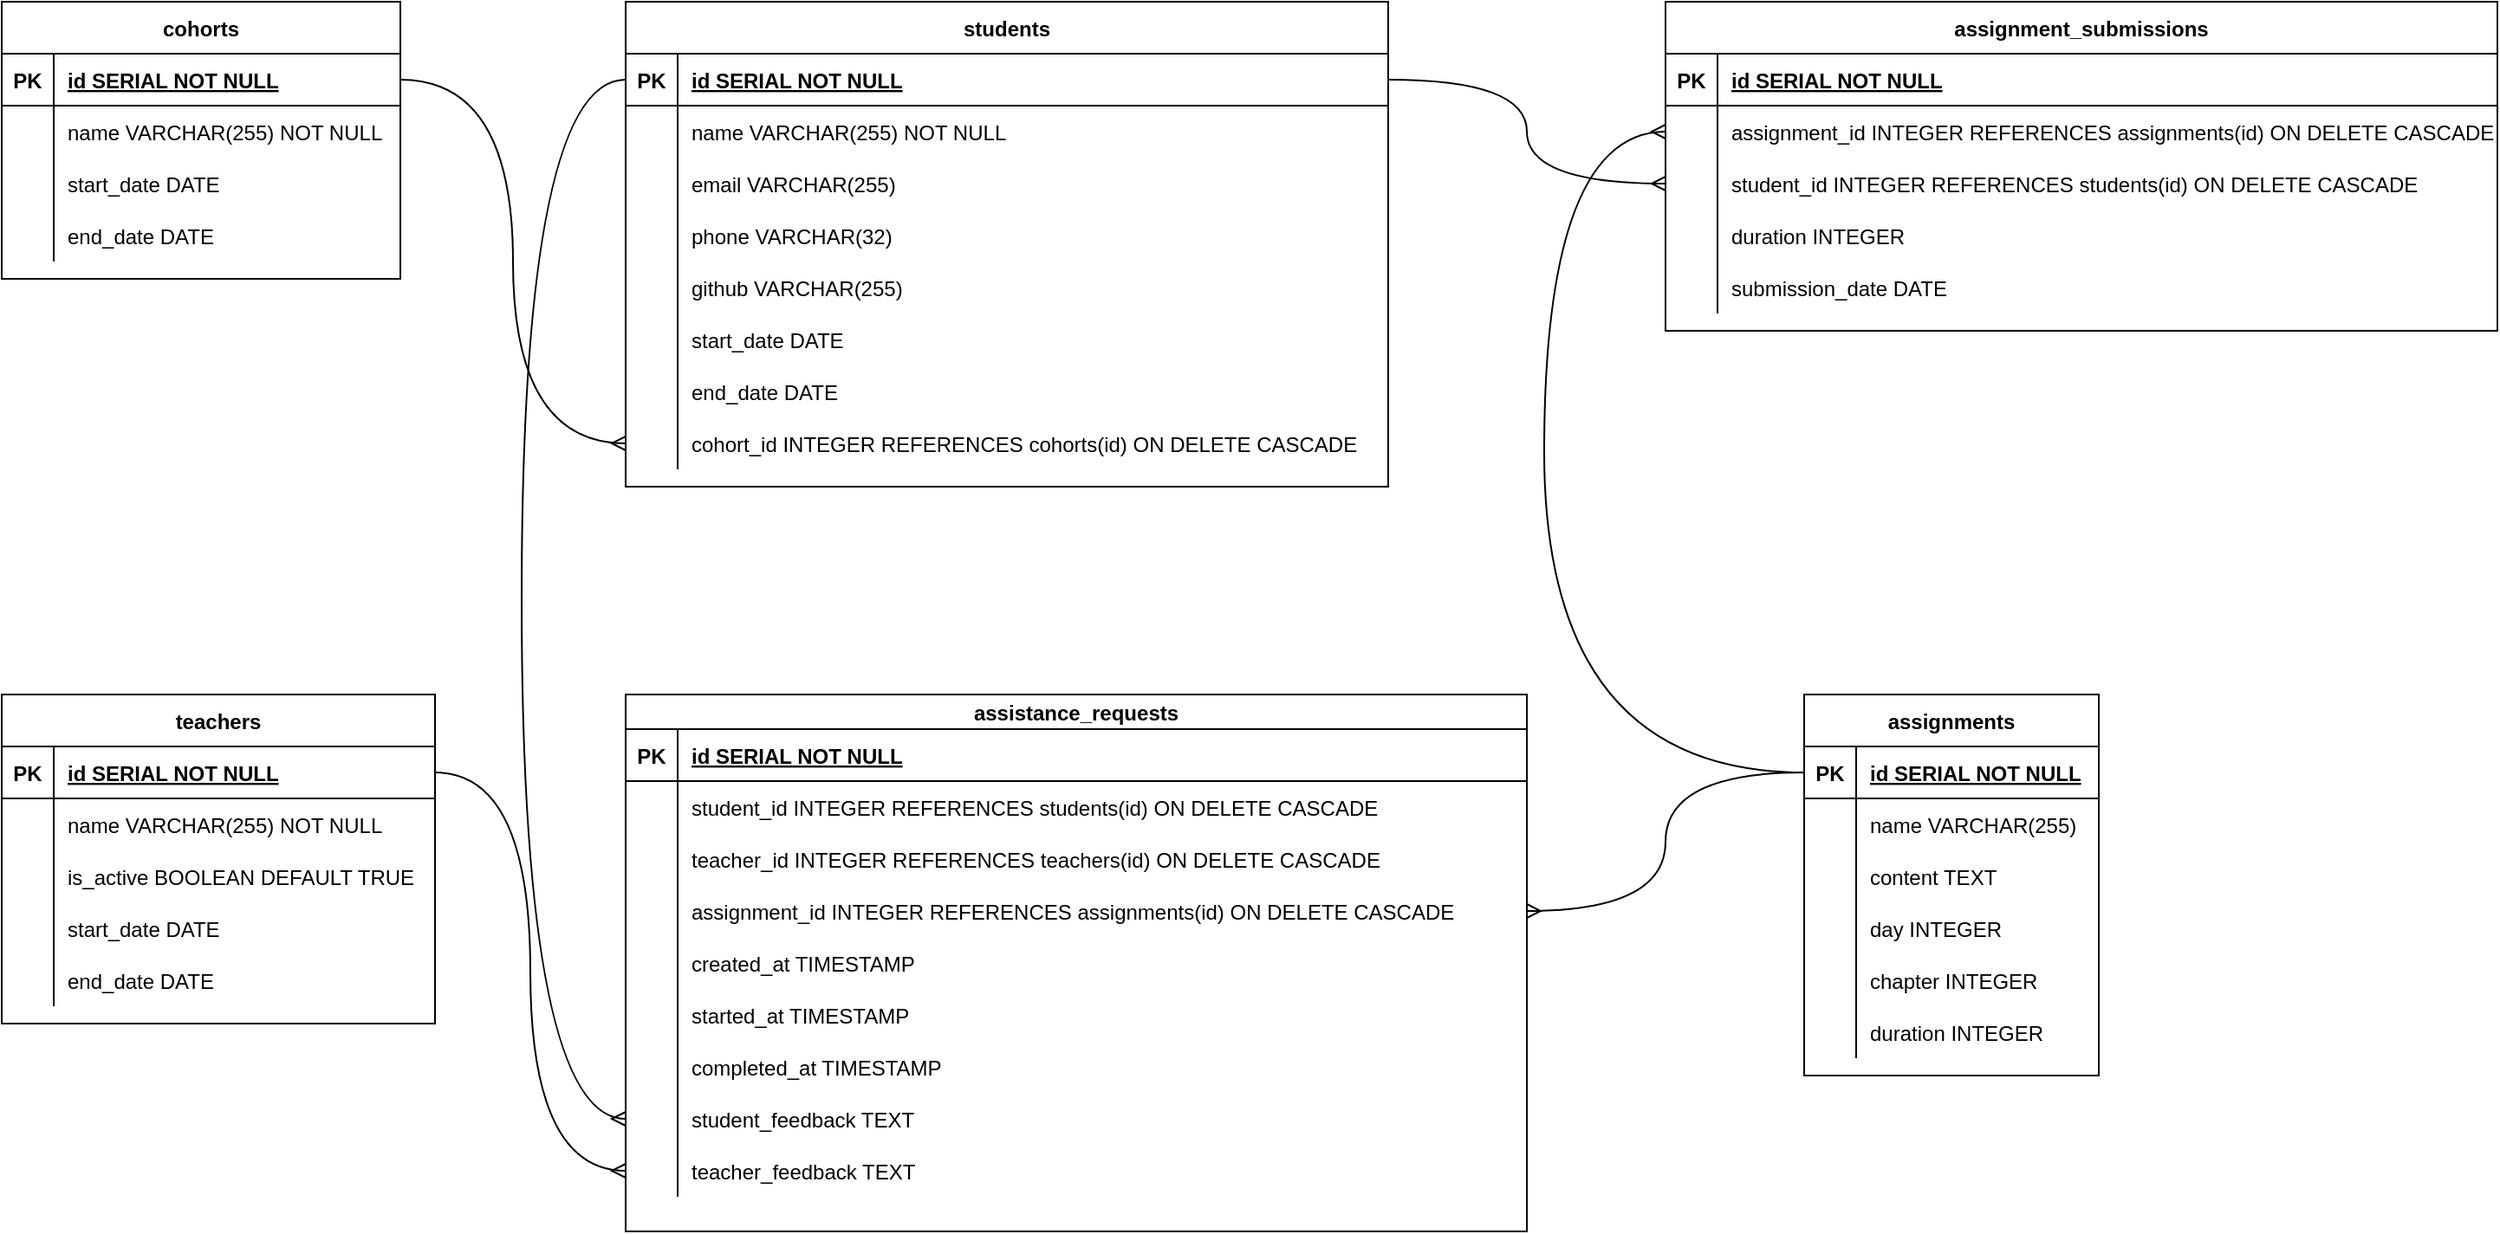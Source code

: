 <mxfile version="16.5.4" type="github"><diagram id="XSKM7PWzw_becGspva34" name="Page-1"><mxGraphModel dx="755" dy="491" grid="1" gridSize="10" guides="1" tooltips="1" connect="1" arrows="1" fold="1" page="1" pageScale="1" pageWidth="1600" pageHeight="900" math="0" shadow="0"><root><mxCell id="0"/><mxCell id="1" parent="0"/><mxCell id="bDHc_p4omEgBoostn3A6-1" value="teachers" style="shape=table;startSize=30;container=1;collapsible=1;childLayout=tableLayout;fixedRows=1;rowLines=0;fontStyle=1;align=center;resizeLast=1;" vertex="1" parent="1"><mxGeometry x="40" y="440" width="250" height="190" as="geometry"/></mxCell><mxCell id="bDHc_p4omEgBoostn3A6-2" value="" style="shape=tableRow;horizontal=0;startSize=0;swimlaneHead=0;swimlaneBody=0;fillColor=none;collapsible=0;dropTarget=0;points=[[0,0.5],[1,0.5]];portConstraint=eastwest;top=0;left=0;right=0;bottom=1;" vertex="1" parent="bDHc_p4omEgBoostn3A6-1"><mxGeometry y="30" width="250" height="30" as="geometry"/></mxCell><mxCell id="bDHc_p4omEgBoostn3A6-3" value="PK" style="shape=partialRectangle;overflow=hidden;connectable=0;fillColor=none;top=0;left=0;bottom=0;right=0;fontStyle=1;" vertex="1" parent="bDHc_p4omEgBoostn3A6-2"><mxGeometry width="30" height="30" as="geometry"><mxRectangle width="30" height="30" as="alternateBounds"/></mxGeometry></mxCell><mxCell id="bDHc_p4omEgBoostn3A6-4" value="id SERIAL  NOT NULL" style="shape=partialRectangle;overflow=hidden;connectable=0;fillColor=none;align=left;top=0;left=0;bottom=0;right=0;spacingLeft=6;fontStyle=5;" vertex="1" parent="bDHc_p4omEgBoostn3A6-2"><mxGeometry x="30" width="220" height="30" as="geometry"><mxRectangle width="220" height="30" as="alternateBounds"/></mxGeometry></mxCell><mxCell id="bDHc_p4omEgBoostn3A6-5" value="" style="shape=tableRow;horizontal=0;startSize=0;swimlaneHead=0;swimlaneBody=0;fillColor=none;collapsible=0;dropTarget=0;points=[[0,0.5],[1,0.5]];portConstraint=eastwest;top=0;left=0;right=0;bottom=0;" vertex="1" parent="bDHc_p4omEgBoostn3A6-1"><mxGeometry y="60" width="250" height="30" as="geometry"/></mxCell><mxCell id="bDHc_p4omEgBoostn3A6-6" value="" style="shape=partialRectangle;overflow=hidden;connectable=0;fillColor=none;top=0;left=0;bottom=0;right=0;" vertex="1" parent="bDHc_p4omEgBoostn3A6-5"><mxGeometry width="30" height="30" as="geometry"><mxRectangle width="30" height="30" as="alternateBounds"/></mxGeometry></mxCell><mxCell id="bDHc_p4omEgBoostn3A6-7" value="name VARCHAR(255) NOT NULL" style="shape=partialRectangle;overflow=hidden;connectable=0;fillColor=none;align=left;top=0;left=0;bottom=0;right=0;spacingLeft=6;" vertex="1" parent="bDHc_p4omEgBoostn3A6-5"><mxGeometry x="30" width="220" height="30" as="geometry"><mxRectangle width="220" height="30" as="alternateBounds"/></mxGeometry></mxCell><mxCell id="bDHc_p4omEgBoostn3A6-8" value="" style="shape=tableRow;horizontal=0;startSize=0;swimlaneHead=0;swimlaneBody=0;fillColor=none;collapsible=0;dropTarget=0;points=[[0,0.5],[1,0.5]];portConstraint=eastwest;top=0;left=0;right=0;bottom=0;" vertex="1" parent="bDHc_p4omEgBoostn3A6-1"><mxGeometry y="90" width="250" height="30" as="geometry"/></mxCell><mxCell id="bDHc_p4omEgBoostn3A6-9" value="" style="shape=partialRectangle;overflow=hidden;connectable=0;fillColor=none;top=0;left=0;bottom=0;right=0;" vertex="1" parent="bDHc_p4omEgBoostn3A6-8"><mxGeometry width="30" height="30" as="geometry"><mxRectangle width="30" height="30" as="alternateBounds"/></mxGeometry></mxCell><mxCell id="bDHc_p4omEgBoostn3A6-10" value="is_active BOOLEAN DEFAULT TRUE" style="shape=partialRectangle;overflow=hidden;connectable=0;fillColor=none;align=left;top=0;left=0;bottom=0;right=0;spacingLeft=6;" vertex="1" parent="bDHc_p4omEgBoostn3A6-8"><mxGeometry x="30" width="220" height="30" as="geometry"><mxRectangle width="220" height="30" as="alternateBounds"/></mxGeometry></mxCell><mxCell id="bDHc_p4omEgBoostn3A6-11" value="" style="shape=tableRow;horizontal=0;startSize=0;swimlaneHead=0;swimlaneBody=0;fillColor=none;collapsible=0;dropTarget=0;points=[[0,0.5],[1,0.5]];portConstraint=eastwest;top=0;left=0;right=0;bottom=0;" vertex="1" parent="bDHc_p4omEgBoostn3A6-1"><mxGeometry y="120" width="250" height="30" as="geometry"/></mxCell><mxCell id="bDHc_p4omEgBoostn3A6-12" value="" style="shape=partialRectangle;overflow=hidden;connectable=0;fillColor=none;top=0;left=0;bottom=0;right=0;" vertex="1" parent="bDHc_p4omEgBoostn3A6-11"><mxGeometry width="30" height="30" as="geometry"><mxRectangle width="30" height="30" as="alternateBounds"/></mxGeometry></mxCell><mxCell id="bDHc_p4omEgBoostn3A6-13" value="start_date DATE" style="shape=partialRectangle;overflow=hidden;connectable=0;fillColor=none;align=left;top=0;left=0;bottom=0;right=0;spacingLeft=6;" vertex="1" parent="bDHc_p4omEgBoostn3A6-11"><mxGeometry x="30" width="220" height="30" as="geometry"><mxRectangle width="220" height="30" as="alternateBounds"/></mxGeometry></mxCell><mxCell id="bDHc_p4omEgBoostn3A6-14" value="" style="shape=tableRow;horizontal=0;startSize=0;swimlaneHead=0;swimlaneBody=0;fillColor=none;collapsible=0;dropTarget=0;points=[[0,0.5],[1,0.5]];portConstraint=eastwest;top=0;left=0;right=0;bottom=0;" vertex="1" parent="bDHc_p4omEgBoostn3A6-1"><mxGeometry y="150" width="250" height="30" as="geometry"/></mxCell><mxCell id="bDHc_p4omEgBoostn3A6-15" value="" style="shape=partialRectangle;overflow=hidden;connectable=0;fillColor=none;top=0;left=0;bottom=0;right=0;" vertex="1" parent="bDHc_p4omEgBoostn3A6-14"><mxGeometry width="30" height="30" as="geometry"><mxRectangle width="30" height="30" as="alternateBounds"/></mxGeometry></mxCell><mxCell id="bDHc_p4omEgBoostn3A6-16" value="end_date DATE" style="shape=partialRectangle;overflow=hidden;connectable=0;fillColor=none;align=left;top=0;left=0;bottom=0;right=0;spacingLeft=6;" vertex="1" parent="bDHc_p4omEgBoostn3A6-14"><mxGeometry x="30" width="220" height="30" as="geometry"><mxRectangle width="220" height="30" as="alternateBounds"/></mxGeometry></mxCell><mxCell id="bDHc_p4omEgBoostn3A6-17" value="assistance_requests" style="shape=table;startSize=20;container=1;collapsible=1;childLayout=tableLayout;fixedRows=1;rowLines=0;fontStyle=1;align=center;resizeLast=1;" vertex="1" parent="1"><mxGeometry x="400" y="440" width="520" height="310" as="geometry"/></mxCell><mxCell id="bDHc_p4omEgBoostn3A6-18" value="" style="shape=tableRow;horizontal=0;startSize=0;swimlaneHead=0;swimlaneBody=0;fillColor=none;collapsible=0;dropTarget=0;points=[[0,0.5],[1,0.5]];portConstraint=eastwest;top=0;left=0;right=0;bottom=1;" vertex="1" parent="bDHc_p4omEgBoostn3A6-17"><mxGeometry y="20" width="520" height="30" as="geometry"/></mxCell><mxCell id="bDHc_p4omEgBoostn3A6-19" value="PK" style="shape=partialRectangle;overflow=hidden;connectable=0;fillColor=none;top=0;left=0;bottom=0;right=0;fontStyle=1;" vertex="1" parent="bDHc_p4omEgBoostn3A6-18"><mxGeometry width="30" height="30" as="geometry"><mxRectangle width="30" height="30" as="alternateBounds"/></mxGeometry></mxCell><mxCell id="bDHc_p4omEgBoostn3A6-20" value="id SERIAL  NOT NULL" style="shape=partialRectangle;overflow=hidden;connectable=0;fillColor=none;align=left;top=0;left=0;bottom=0;right=0;spacingLeft=6;fontStyle=5;" vertex="1" parent="bDHc_p4omEgBoostn3A6-18"><mxGeometry x="30" width="490" height="30" as="geometry"><mxRectangle width="490" height="30" as="alternateBounds"/></mxGeometry></mxCell><mxCell id="bDHc_p4omEgBoostn3A6-21" value="" style="shape=tableRow;horizontal=0;startSize=0;swimlaneHead=0;swimlaneBody=0;fillColor=none;collapsible=0;dropTarget=0;points=[[0,0.5],[1,0.5]];portConstraint=eastwest;top=0;left=0;right=0;bottom=0;" vertex="1" parent="bDHc_p4omEgBoostn3A6-17"><mxGeometry y="50" width="520" height="30" as="geometry"/></mxCell><mxCell id="bDHc_p4omEgBoostn3A6-22" value="" style="shape=partialRectangle;overflow=hidden;connectable=0;fillColor=none;top=0;left=0;bottom=0;right=0;" vertex="1" parent="bDHc_p4omEgBoostn3A6-21"><mxGeometry width="30" height="30" as="geometry"><mxRectangle width="30" height="30" as="alternateBounds"/></mxGeometry></mxCell><mxCell id="bDHc_p4omEgBoostn3A6-23" value="student_id INTEGER REFERENCES students(id) ON DELETE CASCADE" style="shape=partialRectangle;overflow=hidden;connectable=0;fillColor=none;align=left;top=0;left=0;bottom=0;right=0;spacingLeft=6;" vertex="1" parent="bDHc_p4omEgBoostn3A6-21"><mxGeometry x="30" width="490" height="30" as="geometry"><mxRectangle width="490" height="30" as="alternateBounds"/></mxGeometry></mxCell><mxCell id="bDHc_p4omEgBoostn3A6-24" value="" style="shape=tableRow;horizontal=0;startSize=0;swimlaneHead=0;swimlaneBody=0;fillColor=none;collapsible=0;dropTarget=0;points=[[0,0.5],[1,0.5]];portConstraint=eastwest;top=0;left=0;right=0;bottom=0;" vertex="1" parent="bDHc_p4omEgBoostn3A6-17"><mxGeometry y="80" width="520" height="30" as="geometry"/></mxCell><mxCell id="bDHc_p4omEgBoostn3A6-25" value="" style="shape=partialRectangle;overflow=hidden;connectable=0;fillColor=none;top=0;left=0;bottom=0;right=0;" vertex="1" parent="bDHc_p4omEgBoostn3A6-24"><mxGeometry width="30" height="30" as="geometry"><mxRectangle width="30" height="30" as="alternateBounds"/></mxGeometry></mxCell><mxCell id="bDHc_p4omEgBoostn3A6-26" value="teacher_id INTEGER REFERENCES teachers(id) ON DELETE CASCADE" style="shape=partialRectangle;overflow=hidden;connectable=0;fillColor=none;align=left;top=0;left=0;bottom=0;right=0;spacingLeft=6;" vertex="1" parent="bDHc_p4omEgBoostn3A6-24"><mxGeometry x="30" width="490" height="30" as="geometry"><mxRectangle width="490" height="30" as="alternateBounds"/></mxGeometry></mxCell><mxCell id="bDHc_p4omEgBoostn3A6-27" value="" style="shape=tableRow;horizontal=0;startSize=0;swimlaneHead=0;swimlaneBody=0;fillColor=none;collapsible=0;dropTarget=0;points=[[0,0.5],[1,0.5]];portConstraint=eastwest;top=0;left=0;right=0;bottom=0;" vertex="1" parent="bDHc_p4omEgBoostn3A6-17"><mxGeometry y="110" width="520" height="30" as="geometry"/></mxCell><mxCell id="bDHc_p4omEgBoostn3A6-28" value="" style="shape=partialRectangle;overflow=hidden;connectable=0;fillColor=none;top=0;left=0;bottom=0;right=0;" vertex="1" parent="bDHc_p4omEgBoostn3A6-27"><mxGeometry width="30" height="30" as="geometry"><mxRectangle width="30" height="30" as="alternateBounds"/></mxGeometry></mxCell><mxCell id="bDHc_p4omEgBoostn3A6-29" value="assignment_id INTEGER REFERENCES assignments(id) ON DELETE CASCADE" style="shape=partialRectangle;overflow=hidden;connectable=0;fillColor=none;align=left;top=0;left=0;bottom=0;right=0;spacingLeft=6;" vertex="1" parent="bDHc_p4omEgBoostn3A6-27"><mxGeometry x="30" width="490" height="30" as="geometry"><mxRectangle width="490" height="30" as="alternateBounds"/></mxGeometry></mxCell><mxCell id="bDHc_p4omEgBoostn3A6-30" value="" style="shape=tableRow;horizontal=0;startSize=0;swimlaneHead=0;swimlaneBody=0;fillColor=none;collapsible=0;dropTarget=0;points=[[0,0.5],[1,0.5]];portConstraint=eastwest;top=0;left=0;right=0;bottom=0;" vertex="1" parent="bDHc_p4omEgBoostn3A6-17"><mxGeometry y="140" width="520" height="30" as="geometry"/></mxCell><mxCell id="bDHc_p4omEgBoostn3A6-31" value="" style="shape=partialRectangle;overflow=hidden;connectable=0;fillColor=none;top=0;left=0;bottom=0;right=0;" vertex="1" parent="bDHc_p4omEgBoostn3A6-30"><mxGeometry width="30" height="30" as="geometry"><mxRectangle width="30" height="30" as="alternateBounds"/></mxGeometry></mxCell><mxCell id="bDHc_p4omEgBoostn3A6-32" value="created_at TIMESTAMP" style="shape=partialRectangle;overflow=hidden;connectable=0;fillColor=none;align=left;top=0;left=0;bottom=0;right=0;spacingLeft=6;" vertex="1" parent="bDHc_p4omEgBoostn3A6-30"><mxGeometry x="30" width="490" height="30" as="geometry"><mxRectangle width="490" height="30" as="alternateBounds"/></mxGeometry></mxCell><mxCell id="bDHc_p4omEgBoostn3A6-33" value="" style="shape=tableRow;horizontal=0;startSize=0;swimlaneHead=0;swimlaneBody=0;fillColor=none;collapsible=0;dropTarget=0;points=[[0,0.5],[1,0.5]];portConstraint=eastwest;top=0;left=0;right=0;bottom=0;" vertex="1" parent="bDHc_p4omEgBoostn3A6-17"><mxGeometry y="170" width="520" height="30" as="geometry"/></mxCell><mxCell id="bDHc_p4omEgBoostn3A6-34" value="" style="shape=partialRectangle;overflow=hidden;connectable=0;fillColor=none;top=0;left=0;bottom=0;right=0;" vertex="1" parent="bDHc_p4omEgBoostn3A6-33"><mxGeometry width="30" height="30" as="geometry"><mxRectangle width="30" height="30" as="alternateBounds"/></mxGeometry></mxCell><mxCell id="bDHc_p4omEgBoostn3A6-35" value="started_at TIMESTAMP" style="shape=partialRectangle;overflow=hidden;connectable=0;fillColor=none;align=left;top=0;left=0;bottom=0;right=0;spacingLeft=6;" vertex="1" parent="bDHc_p4omEgBoostn3A6-33"><mxGeometry x="30" width="490" height="30" as="geometry"><mxRectangle width="490" height="30" as="alternateBounds"/></mxGeometry></mxCell><mxCell id="bDHc_p4omEgBoostn3A6-36" value="" style="shape=tableRow;horizontal=0;startSize=0;swimlaneHead=0;swimlaneBody=0;fillColor=none;collapsible=0;dropTarget=0;points=[[0,0.5],[1,0.5]];portConstraint=eastwest;top=0;left=0;right=0;bottom=0;" vertex="1" parent="bDHc_p4omEgBoostn3A6-17"><mxGeometry y="200" width="520" height="30" as="geometry"/></mxCell><mxCell id="bDHc_p4omEgBoostn3A6-37" value="" style="shape=partialRectangle;overflow=hidden;connectable=0;fillColor=none;top=0;left=0;bottom=0;right=0;" vertex="1" parent="bDHc_p4omEgBoostn3A6-36"><mxGeometry width="30" height="30" as="geometry"><mxRectangle width="30" height="30" as="alternateBounds"/></mxGeometry></mxCell><mxCell id="bDHc_p4omEgBoostn3A6-38" value="completed_at TIMESTAMP" style="shape=partialRectangle;overflow=hidden;connectable=0;fillColor=none;align=left;top=0;left=0;bottom=0;right=0;spacingLeft=6;" vertex="1" parent="bDHc_p4omEgBoostn3A6-36"><mxGeometry x="30" width="490" height="30" as="geometry"><mxRectangle width="490" height="30" as="alternateBounds"/></mxGeometry></mxCell><mxCell id="bDHc_p4omEgBoostn3A6-39" value="" style="shape=tableRow;horizontal=0;startSize=0;swimlaneHead=0;swimlaneBody=0;fillColor=none;collapsible=0;dropTarget=0;points=[[0,0.5],[1,0.5]];portConstraint=eastwest;top=0;left=0;right=0;bottom=0;" vertex="1" parent="bDHc_p4omEgBoostn3A6-17"><mxGeometry y="230" width="520" height="30" as="geometry"/></mxCell><mxCell id="bDHc_p4omEgBoostn3A6-40" value="" style="shape=partialRectangle;overflow=hidden;connectable=0;fillColor=none;top=0;left=0;bottom=0;right=0;" vertex="1" parent="bDHc_p4omEgBoostn3A6-39"><mxGeometry width="30" height="30" as="geometry"><mxRectangle width="30" height="30" as="alternateBounds"/></mxGeometry></mxCell><mxCell id="bDHc_p4omEgBoostn3A6-41" value="student_feedback TEXT" style="shape=partialRectangle;overflow=hidden;connectable=0;fillColor=none;align=left;top=0;left=0;bottom=0;right=0;spacingLeft=6;" vertex="1" parent="bDHc_p4omEgBoostn3A6-39"><mxGeometry x="30" width="490" height="30" as="geometry"><mxRectangle width="490" height="30" as="alternateBounds"/></mxGeometry></mxCell><mxCell id="bDHc_p4omEgBoostn3A6-42" value="" style="shape=tableRow;horizontal=0;startSize=0;swimlaneHead=0;swimlaneBody=0;fillColor=none;collapsible=0;dropTarget=0;points=[[0,0.5],[1,0.5]];portConstraint=eastwest;top=0;left=0;right=0;bottom=0;" vertex="1" parent="bDHc_p4omEgBoostn3A6-17"><mxGeometry y="260" width="520" height="30" as="geometry"/></mxCell><mxCell id="bDHc_p4omEgBoostn3A6-43" value="" style="shape=partialRectangle;overflow=hidden;connectable=0;fillColor=none;top=0;left=0;bottom=0;right=0;" vertex="1" parent="bDHc_p4omEgBoostn3A6-42"><mxGeometry width="30" height="30" as="geometry"><mxRectangle width="30" height="30" as="alternateBounds"/></mxGeometry></mxCell><mxCell id="bDHc_p4omEgBoostn3A6-44" value="teacher_feedback TEXT" style="shape=partialRectangle;overflow=hidden;connectable=0;fillColor=none;align=left;top=0;left=0;bottom=0;right=0;spacingLeft=6;" vertex="1" parent="bDHc_p4omEgBoostn3A6-42"><mxGeometry x="30" width="490" height="30" as="geometry"><mxRectangle width="490" height="30" as="alternateBounds"/></mxGeometry></mxCell><mxCell id="bDHc_p4omEgBoostn3A6-45" value="cohorts" style="shape=table;startSize=30;container=1;collapsible=1;childLayout=tableLayout;fixedRows=1;rowLines=0;fontStyle=1;align=center;resizeLast=1;" vertex="1" parent="1"><mxGeometry x="40" y="40" width="230" height="160" as="geometry"/></mxCell><mxCell id="bDHc_p4omEgBoostn3A6-46" value="" style="shape=tableRow;horizontal=0;startSize=0;swimlaneHead=0;swimlaneBody=0;fillColor=none;collapsible=0;dropTarget=0;points=[[0,0.5],[1,0.5]];portConstraint=eastwest;top=0;left=0;right=0;bottom=1;" vertex="1" parent="bDHc_p4omEgBoostn3A6-45"><mxGeometry y="30" width="230" height="30" as="geometry"/></mxCell><mxCell id="bDHc_p4omEgBoostn3A6-47" value="PK" style="shape=partialRectangle;overflow=hidden;connectable=0;fillColor=none;top=0;left=0;bottom=0;right=0;fontStyle=1;" vertex="1" parent="bDHc_p4omEgBoostn3A6-46"><mxGeometry width="30" height="30" as="geometry"><mxRectangle width="30" height="30" as="alternateBounds"/></mxGeometry></mxCell><mxCell id="bDHc_p4omEgBoostn3A6-48" value="id SERIAL  NOT NULL" style="shape=partialRectangle;overflow=hidden;connectable=0;fillColor=none;align=left;top=0;left=0;bottom=0;right=0;spacingLeft=6;fontStyle=5;" vertex="1" parent="bDHc_p4omEgBoostn3A6-46"><mxGeometry x="30" width="200" height="30" as="geometry"><mxRectangle width="200" height="30" as="alternateBounds"/></mxGeometry></mxCell><mxCell id="bDHc_p4omEgBoostn3A6-49" value="" style="shape=tableRow;horizontal=0;startSize=0;swimlaneHead=0;swimlaneBody=0;fillColor=none;collapsible=0;dropTarget=0;points=[[0,0.5],[1,0.5]];portConstraint=eastwest;top=0;left=0;right=0;bottom=0;" vertex="1" parent="bDHc_p4omEgBoostn3A6-45"><mxGeometry y="60" width="230" height="30" as="geometry"/></mxCell><mxCell id="bDHc_p4omEgBoostn3A6-50" value="" style="shape=partialRectangle;overflow=hidden;connectable=0;fillColor=none;top=0;left=0;bottom=0;right=0;" vertex="1" parent="bDHc_p4omEgBoostn3A6-49"><mxGeometry width="30" height="30" as="geometry"><mxRectangle width="30" height="30" as="alternateBounds"/></mxGeometry></mxCell><mxCell id="bDHc_p4omEgBoostn3A6-51" value="name VARCHAR(255) NOT NULL" style="shape=partialRectangle;overflow=hidden;connectable=0;fillColor=none;align=left;top=0;left=0;bottom=0;right=0;spacingLeft=6;" vertex="1" parent="bDHc_p4omEgBoostn3A6-49"><mxGeometry x="30" width="200" height="30" as="geometry"><mxRectangle width="200" height="30" as="alternateBounds"/></mxGeometry></mxCell><mxCell id="bDHc_p4omEgBoostn3A6-52" value="" style="shape=tableRow;horizontal=0;startSize=0;swimlaneHead=0;swimlaneBody=0;fillColor=none;collapsible=0;dropTarget=0;points=[[0,0.5],[1,0.5]];portConstraint=eastwest;top=0;left=0;right=0;bottom=0;" vertex="1" parent="bDHc_p4omEgBoostn3A6-45"><mxGeometry y="90" width="230" height="30" as="geometry"/></mxCell><mxCell id="bDHc_p4omEgBoostn3A6-53" value="" style="shape=partialRectangle;overflow=hidden;connectable=0;fillColor=none;top=0;left=0;bottom=0;right=0;" vertex="1" parent="bDHc_p4omEgBoostn3A6-52"><mxGeometry width="30" height="30" as="geometry"><mxRectangle width="30" height="30" as="alternateBounds"/></mxGeometry></mxCell><mxCell id="bDHc_p4omEgBoostn3A6-54" value="start_date DATE" style="shape=partialRectangle;overflow=hidden;connectable=0;fillColor=none;align=left;top=0;left=0;bottom=0;right=0;spacingLeft=6;" vertex="1" parent="bDHc_p4omEgBoostn3A6-52"><mxGeometry x="30" width="200" height="30" as="geometry"><mxRectangle width="200" height="30" as="alternateBounds"/></mxGeometry></mxCell><mxCell id="bDHc_p4omEgBoostn3A6-55" value="" style="shape=tableRow;horizontal=0;startSize=0;swimlaneHead=0;swimlaneBody=0;fillColor=none;collapsible=0;dropTarget=0;points=[[0,0.5],[1,0.5]];portConstraint=eastwest;top=0;left=0;right=0;bottom=0;" vertex="1" parent="bDHc_p4omEgBoostn3A6-45"><mxGeometry y="120" width="230" height="30" as="geometry"/></mxCell><mxCell id="bDHc_p4omEgBoostn3A6-56" value="" style="shape=partialRectangle;overflow=hidden;connectable=0;fillColor=none;top=0;left=0;bottom=0;right=0;" vertex="1" parent="bDHc_p4omEgBoostn3A6-55"><mxGeometry width="30" height="30" as="geometry"><mxRectangle width="30" height="30" as="alternateBounds"/></mxGeometry></mxCell><mxCell id="bDHc_p4omEgBoostn3A6-57" value="end_date DATE" style="shape=partialRectangle;overflow=hidden;connectable=0;fillColor=none;align=left;top=0;left=0;bottom=0;right=0;spacingLeft=6;" vertex="1" parent="bDHc_p4omEgBoostn3A6-55"><mxGeometry x="30" width="200" height="30" as="geometry"><mxRectangle width="200" height="30" as="alternateBounds"/></mxGeometry></mxCell><mxCell id="bDHc_p4omEgBoostn3A6-58" value="students" style="shape=table;startSize=30;container=1;collapsible=1;childLayout=tableLayout;fixedRows=1;rowLines=0;fontStyle=1;align=center;resizeLast=1;" vertex="1" parent="1"><mxGeometry x="400" y="40" width="440" height="280" as="geometry"/></mxCell><mxCell id="bDHc_p4omEgBoostn3A6-59" value="" style="shape=tableRow;horizontal=0;startSize=0;swimlaneHead=0;swimlaneBody=0;fillColor=none;collapsible=0;dropTarget=0;points=[[0,0.5],[1,0.5]];portConstraint=eastwest;top=0;left=0;right=0;bottom=1;" vertex="1" parent="bDHc_p4omEgBoostn3A6-58"><mxGeometry y="30" width="440" height="30" as="geometry"/></mxCell><mxCell id="bDHc_p4omEgBoostn3A6-60" value="PK" style="shape=partialRectangle;overflow=hidden;connectable=0;fillColor=none;top=0;left=0;bottom=0;right=0;fontStyle=1;" vertex="1" parent="bDHc_p4omEgBoostn3A6-59"><mxGeometry width="30" height="30" as="geometry"><mxRectangle width="30" height="30" as="alternateBounds"/></mxGeometry></mxCell><mxCell id="bDHc_p4omEgBoostn3A6-61" value="id SERIAL  NOT NULL" style="shape=partialRectangle;overflow=hidden;connectable=0;fillColor=none;align=left;top=0;left=0;bottom=0;right=0;spacingLeft=6;fontStyle=5;" vertex="1" parent="bDHc_p4omEgBoostn3A6-59"><mxGeometry x="30" width="410" height="30" as="geometry"><mxRectangle width="410" height="30" as="alternateBounds"/></mxGeometry></mxCell><mxCell id="bDHc_p4omEgBoostn3A6-62" value="" style="shape=tableRow;horizontal=0;startSize=0;swimlaneHead=0;swimlaneBody=0;fillColor=none;collapsible=0;dropTarget=0;points=[[0,0.5],[1,0.5]];portConstraint=eastwest;top=0;left=0;right=0;bottom=0;" vertex="1" parent="bDHc_p4omEgBoostn3A6-58"><mxGeometry y="60" width="440" height="30" as="geometry"/></mxCell><mxCell id="bDHc_p4omEgBoostn3A6-63" value="" style="shape=partialRectangle;overflow=hidden;connectable=0;fillColor=none;top=0;left=0;bottom=0;right=0;" vertex="1" parent="bDHc_p4omEgBoostn3A6-62"><mxGeometry width="30" height="30" as="geometry"><mxRectangle width="30" height="30" as="alternateBounds"/></mxGeometry></mxCell><mxCell id="bDHc_p4omEgBoostn3A6-64" value="name VARCHAR(255) NOT NULL" style="shape=partialRectangle;overflow=hidden;connectable=0;fillColor=none;align=left;top=0;left=0;bottom=0;right=0;spacingLeft=6;" vertex="1" parent="bDHc_p4omEgBoostn3A6-62"><mxGeometry x="30" width="410" height="30" as="geometry"><mxRectangle width="410" height="30" as="alternateBounds"/></mxGeometry></mxCell><mxCell id="bDHc_p4omEgBoostn3A6-65" value="" style="shape=tableRow;horizontal=0;startSize=0;swimlaneHead=0;swimlaneBody=0;fillColor=none;collapsible=0;dropTarget=0;points=[[0,0.5],[1,0.5]];portConstraint=eastwest;top=0;left=0;right=0;bottom=0;" vertex="1" parent="bDHc_p4omEgBoostn3A6-58"><mxGeometry y="90" width="440" height="30" as="geometry"/></mxCell><mxCell id="bDHc_p4omEgBoostn3A6-66" value="" style="shape=partialRectangle;overflow=hidden;connectable=0;fillColor=none;top=0;left=0;bottom=0;right=0;" vertex="1" parent="bDHc_p4omEgBoostn3A6-65"><mxGeometry width="30" height="30" as="geometry"><mxRectangle width="30" height="30" as="alternateBounds"/></mxGeometry></mxCell><mxCell id="bDHc_p4omEgBoostn3A6-67" value="email VARCHAR(255)" style="shape=partialRectangle;overflow=hidden;connectable=0;fillColor=none;align=left;top=0;left=0;bottom=0;right=0;spacingLeft=6;" vertex="1" parent="bDHc_p4omEgBoostn3A6-65"><mxGeometry x="30" width="410" height="30" as="geometry"><mxRectangle width="410" height="30" as="alternateBounds"/></mxGeometry></mxCell><mxCell id="bDHc_p4omEgBoostn3A6-68" value="" style="shape=tableRow;horizontal=0;startSize=0;swimlaneHead=0;swimlaneBody=0;fillColor=none;collapsible=0;dropTarget=0;points=[[0,0.5],[1,0.5]];portConstraint=eastwest;top=0;left=0;right=0;bottom=0;" vertex="1" parent="bDHc_p4omEgBoostn3A6-58"><mxGeometry y="120" width="440" height="30" as="geometry"/></mxCell><mxCell id="bDHc_p4omEgBoostn3A6-69" value="" style="shape=partialRectangle;overflow=hidden;connectable=0;fillColor=none;top=0;left=0;bottom=0;right=0;" vertex="1" parent="bDHc_p4omEgBoostn3A6-68"><mxGeometry width="30" height="30" as="geometry"><mxRectangle width="30" height="30" as="alternateBounds"/></mxGeometry></mxCell><mxCell id="bDHc_p4omEgBoostn3A6-70" value="phone VARCHAR(32)" style="shape=partialRectangle;overflow=hidden;connectable=0;fillColor=none;align=left;top=0;left=0;bottom=0;right=0;spacingLeft=6;" vertex="1" parent="bDHc_p4omEgBoostn3A6-68"><mxGeometry x="30" width="410" height="30" as="geometry"><mxRectangle width="410" height="30" as="alternateBounds"/></mxGeometry></mxCell><mxCell id="bDHc_p4omEgBoostn3A6-71" value="" style="shape=tableRow;horizontal=0;startSize=0;swimlaneHead=0;swimlaneBody=0;fillColor=none;collapsible=0;dropTarget=0;points=[[0,0.5],[1,0.5]];portConstraint=eastwest;top=0;left=0;right=0;bottom=0;" vertex="1" parent="bDHc_p4omEgBoostn3A6-58"><mxGeometry y="150" width="440" height="30" as="geometry"/></mxCell><mxCell id="bDHc_p4omEgBoostn3A6-72" value="" style="shape=partialRectangle;overflow=hidden;connectable=0;fillColor=none;top=0;left=0;bottom=0;right=0;" vertex="1" parent="bDHc_p4omEgBoostn3A6-71"><mxGeometry width="30" height="30" as="geometry"><mxRectangle width="30" height="30" as="alternateBounds"/></mxGeometry></mxCell><mxCell id="bDHc_p4omEgBoostn3A6-73" value="github VARCHAR(255)" style="shape=partialRectangle;overflow=hidden;connectable=0;fillColor=none;align=left;top=0;left=0;bottom=0;right=0;spacingLeft=6;" vertex="1" parent="bDHc_p4omEgBoostn3A6-71"><mxGeometry x="30" width="410" height="30" as="geometry"><mxRectangle width="410" height="30" as="alternateBounds"/></mxGeometry></mxCell><mxCell id="bDHc_p4omEgBoostn3A6-74" value="" style="shape=tableRow;horizontal=0;startSize=0;swimlaneHead=0;swimlaneBody=0;fillColor=none;collapsible=0;dropTarget=0;points=[[0,0.5],[1,0.5]];portConstraint=eastwest;top=0;left=0;right=0;bottom=0;" vertex="1" parent="bDHc_p4omEgBoostn3A6-58"><mxGeometry y="180" width="440" height="30" as="geometry"/></mxCell><mxCell id="bDHc_p4omEgBoostn3A6-75" value="" style="shape=partialRectangle;overflow=hidden;connectable=0;fillColor=none;top=0;left=0;bottom=0;right=0;" vertex="1" parent="bDHc_p4omEgBoostn3A6-74"><mxGeometry width="30" height="30" as="geometry"><mxRectangle width="30" height="30" as="alternateBounds"/></mxGeometry></mxCell><mxCell id="bDHc_p4omEgBoostn3A6-76" value="start_date DATE" style="shape=partialRectangle;overflow=hidden;connectable=0;fillColor=none;align=left;top=0;left=0;bottom=0;right=0;spacingLeft=6;" vertex="1" parent="bDHc_p4omEgBoostn3A6-74"><mxGeometry x="30" width="410" height="30" as="geometry"><mxRectangle width="410" height="30" as="alternateBounds"/></mxGeometry></mxCell><mxCell id="bDHc_p4omEgBoostn3A6-77" value="" style="shape=tableRow;horizontal=0;startSize=0;swimlaneHead=0;swimlaneBody=0;fillColor=none;collapsible=0;dropTarget=0;points=[[0,0.5],[1,0.5]];portConstraint=eastwest;top=0;left=0;right=0;bottom=0;" vertex="1" parent="bDHc_p4omEgBoostn3A6-58"><mxGeometry y="210" width="440" height="30" as="geometry"/></mxCell><mxCell id="bDHc_p4omEgBoostn3A6-78" value="" style="shape=partialRectangle;overflow=hidden;connectable=0;fillColor=none;top=0;left=0;bottom=0;right=0;" vertex="1" parent="bDHc_p4omEgBoostn3A6-77"><mxGeometry width="30" height="30" as="geometry"><mxRectangle width="30" height="30" as="alternateBounds"/></mxGeometry></mxCell><mxCell id="bDHc_p4omEgBoostn3A6-79" value="end_date DATE" style="shape=partialRectangle;overflow=hidden;connectable=0;fillColor=none;align=left;top=0;left=0;bottom=0;right=0;spacingLeft=6;" vertex="1" parent="bDHc_p4omEgBoostn3A6-77"><mxGeometry x="30" width="410" height="30" as="geometry"><mxRectangle width="410" height="30" as="alternateBounds"/></mxGeometry></mxCell><mxCell id="bDHc_p4omEgBoostn3A6-80" value="" style="shape=tableRow;horizontal=0;startSize=0;swimlaneHead=0;swimlaneBody=0;fillColor=none;collapsible=0;dropTarget=0;points=[[0,0.5],[1,0.5]];portConstraint=eastwest;top=0;left=0;right=0;bottom=0;" vertex="1" parent="bDHc_p4omEgBoostn3A6-58"><mxGeometry y="240" width="440" height="30" as="geometry"/></mxCell><mxCell id="bDHc_p4omEgBoostn3A6-81" value="" style="shape=partialRectangle;overflow=hidden;connectable=0;fillColor=none;top=0;left=0;bottom=0;right=0;" vertex="1" parent="bDHc_p4omEgBoostn3A6-80"><mxGeometry width="30" height="30" as="geometry"><mxRectangle width="30" height="30" as="alternateBounds"/></mxGeometry></mxCell><mxCell id="bDHc_p4omEgBoostn3A6-82" value="cohort_id INTEGER REFERENCES cohorts(id) ON DELETE CASCADE" style="shape=partialRectangle;overflow=hidden;connectable=0;fillColor=none;align=left;top=0;left=0;bottom=0;right=0;spacingLeft=6;" vertex="1" parent="bDHc_p4omEgBoostn3A6-80"><mxGeometry x="30" width="410" height="30" as="geometry"><mxRectangle width="410" height="30" as="alternateBounds"/></mxGeometry></mxCell><mxCell id="bDHc_p4omEgBoostn3A6-83" value="assignments" style="shape=table;startSize=30;container=1;collapsible=1;childLayout=tableLayout;fixedRows=1;rowLines=0;fontStyle=1;align=center;resizeLast=1;" vertex="1" parent="1"><mxGeometry x="1080" y="440" width="170" height="220" as="geometry"/></mxCell><mxCell id="bDHc_p4omEgBoostn3A6-84" value="" style="shape=tableRow;horizontal=0;startSize=0;swimlaneHead=0;swimlaneBody=0;fillColor=none;collapsible=0;dropTarget=0;points=[[0,0.5],[1,0.5]];portConstraint=eastwest;top=0;left=0;right=0;bottom=1;" vertex="1" parent="bDHc_p4omEgBoostn3A6-83"><mxGeometry y="30" width="170" height="30" as="geometry"/></mxCell><mxCell id="bDHc_p4omEgBoostn3A6-85" value="PK" style="shape=partialRectangle;overflow=hidden;connectable=0;fillColor=none;top=0;left=0;bottom=0;right=0;fontStyle=1;" vertex="1" parent="bDHc_p4omEgBoostn3A6-84"><mxGeometry width="30" height="30" as="geometry"><mxRectangle width="30" height="30" as="alternateBounds"/></mxGeometry></mxCell><mxCell id="bDHc_p4omEgBoostn3A6-86" value="id SERIAL  NOT NULL" style="shape=partialRectangle;overflow=hidden;connectable=0;fillColor=none;align=left;top=0;left=0;bottom=0;right=0;spacingLeft=6;fontStyle=5;" vertex="1" parent="bDHc_p4omEgBoostn3A6-84"><mxGeometry x="30" width="140" height="30" as="geometry"><mxRectangle width="140" height="30" as="alternateBounds"/></mxGeometry></mxCell><mxCell id="bDHc_p4omEgBoostn3A6-87" value="" style="shape=tableRow;horizontal=0;startSize=0;swimlaneHead=0;swimlaneBody=0;fillColor=none;collapsible=0;dropTarget=0;points=[[0,0.5],[1,0.5]];portConstraint=eastwest;top=0;left=0;right=0;bottom=0;" vertex="1" parent="bDHc_p4omEgBoostn3A6-83"><mxGeometry y="60" width="170" height="30" as="geometry"/></mxCell><mxCell id="bDHc_p4omEgBoostn3A6-88" value="" style="shape=partialRectangle;overflow=hidden;connectable=0;fillColor=none;top=0;left=0;bottom=0;right=0;" vertex="1" parent="bDHc_p4omEgBoostn3A6-87"><mxGeometry width="30" height="30" as="geometry"><mxRectangle width="30" height="30" as="alternateBounds"/></mxGeometry></mxCell><mxCell id="bDHc_p4omEgBoostn3A6-89" value="name VARCHAR(255)" style="shape=partialRectangle;overflow=hidden;connectable=0;fillColor=none;align=left;top=0;left=0;bottom=0;right=0;spacingLeft=6;" vertex="1" parent="bDHc_p4omEgBoostn3A6-87"><mxGeometry x="30" width="140" height="30" as="geometry"><mxRectangle width="140" height="30" as="alternateBounds"/></mxGeometry></mxCell><mxCell id="bDHc_p4omEgBoostn3A6-90" value="" style="shape=tableRow;horizontal=0;startSize=0;swimlaneHead=0;swimlaneBody=0;fillColor=none;collapsible=0;dropTarget=0;points=[[0,0.5],[1,0.5]];portConstraint=eastwest;top=0;left=0;right=0;bottom=0;" vertex="1" parent="bDHc_p4omEgBoostn3A6-83"><mxGeometry y="90" width="170" height="30" as="geometry"/></mxCell><mxCell id="bDHc_p4omEgBoostn3A6-91" value="" style="shape=partialRectangle;overflow=hidden;connectable=0;fillColor=none;top=0;left=0;bottom=0;right=0;" vertex="1" parent="bDHc_p4omEgBoostn3A6-90"><mxGeometry width="30" height="30" as="geometry"><mxRectangle width="30" height="30" as="alternateBounds"/></mxGeometry></mxCell><mxCell id="bDHc_p4omEgBoostn3A6-92" value="content TEXT" style="shape=partialRectangle;overflow=hidden;connectable=0;fillColor=none;align=left;top=0;left=0;bottom=0;right=0;spacingLeft=6;" vertex="1" parent="bDHc_p4omEgBoostn3A6-90"><mxGeometry x="30" width="140" height="30" as="geometry"><mxRectangle width="140" height="30" as="alternateBounds"/></mxGeometry></mxCell><mxCell id="bDHc_p4omEgBoostn3A6-93" value="" style="shape=tableRow;horizontal=0;startSize=0;swimlaneHead=0;swimlaneBody=0;fillColor=none;collapsible=0;dropTarget=0;points=[[0,0.5],[1,0.5]];portConstraint=eastwest;top=0;left=0;right=0;bottom=0;" vertex="1" parent="bDHc_p4omEgBoostn3A6-83"><mxGeometry y="120" width="170" height="30" as="geometry"/></mxCell><mxCell id="bDHc_p4omEgBoostn3A6-94" value="" style="shape=partialRectangle;overflow=hidden;connectable=0;fillColor=none;top=0;left=0;bottom=0;right=0;" vertex="1" parent="bDHc_p4omEgBoostn3A6-93"><mxGeometry width="30" height="30" as="geometry"><mxRectangle width="30" height="30" as="alternateBounds"/></mxGeometry></mxCell><mxCell id="bDHc_p4omEgBoostn3A6-95" value="day INTEGER" style="shape=partialRectangle;overflow=hidden;connectable=0;fillColor=none;align=left;top=0;left=0;bottom=0;right=0;spacingLeft=6;" vertex="1" parent="bDHc_p4omEgBoostn3A6-93"><mxGeometry x="30" width="140" height="30" as="geometry"><mxRectangle width="140" height="30" as="alternateBounds"/></mxGeometry></mxCell><mxCell id="bDHc_p4omEgBoostn3A6-96" value="" style="shape=tableRow;horizontal=0;startSize=0;swimlaneHead=0;swimlaneBody=0;fillColor=none;collapsible=0;dropTarget=0;points=[[0,0.5],[1,0.5]];portConstraint=eastwest;top=0;left=0;right=0;bottom=0;" vertex="1" parent="bDHc_p4omEgBoostn3A6-83"><mxGeometry y="150" width="170" height="30" as="geometry"/></mxCell><mxCell id="bDHc_p4omEgBoostn3A6-97" value="" style="shape=partialRectangle;overflow=hidden;connectable=0;fillColor=none;top=0;left=0;bottom=0;right=0;" vertex="1" parent="bDHc_p4omEgBoostn3A6-96"><mxGeometry width="30" height="30" as="geometry"><mxRectangle width="30" height="30" as="alternateBounds"/></mxGeometry></mxCell><mxCell id="bDHc_p4omEgBoostn3A6-98" value="chapter INTEGER" style="shape=partialRectangle;overflow=hidden;connectable=0;fillColor=none;align=left;top=0;left=0;bottom=0;right=0;spacingLeft=6;" vertex="1" parent="bDHc_p4omEgBoostn3A6-96"><mxGeometry x="30" width="140" height="30" as="geometry"><mxRectangle width="140" height="30" as="alternateBounds"/></mxGeometry></mxCell><mxCell id="bDHc_p4omEgBoostn3A6-99" value="" style="shape=tableRow;horizontal=0;startSize=0;swimlaneHead=0;swimlaneBody=0;fillColor=none;collapsible=0;dropTarget=0;points=[[0,0.5],[1,0.5]];portConstraint=eastwest;top=0;left=0;right=0;bottom=0;" vertex="1" parent="bDHc_p4omEgBoostn3A6-83"><mxGeometry y="180" width="170" height="30" as="geometry"/></mxCell><mxCell id="bDHc_p4omEgBoostn3A6-100" value="" style="shape=partialRectangle;overflow=hidden;connectable=0;fillColor=none;top=0;left=0;bottom=0;right=0;" vertex="1" parent="bDHc_p4omEgBoostn3A6-99"><mxGeometry width="30" height="30" as="geometry"><mxRectangle width="30" height="30" as="alternateBounds"/></mxGeometry></mxCell><mxCell id="bDHc_p4omEgBoostn3A6-101" value="duration INTEGER" style="shape=partialRectangle;overflow=hidden;connectable=0;fillColor=none;align=left;top=0;left=0;bottom=0;right=0;spacingLeft=6;" vertex="1" parent="bDHc_p4omEgBoostn3A6-99"><mxGeometry x="30" width="140" height="30" as="geometry"><mxRectangle width="140" height="30" as="alternateBounds"/></mxGeometry></mxCell><mxCell id="bDHc_p4omEgBoostn3A6-102" value="assignment_submissions" style="shape=table;startSize=30;container=1;collapsible=1;childLayout=tableLayout;fixedRows=1;rowLines=0;fontStyle=1;align=center;resizeLast=1;" vertex="1" parent="1"><mxGeometry x="1000" y="40" width="480" height="190" as="geometry"/></mxCell><mxCell id="bDHc_p4omEgBoostn3A6-103" value="" style="shape=tableRow;horizontal=0;startSize=0;swimlaneHead=0;swimlaneBody=0;fillColor=none;collapsible=0;dropTarget=0;points=[[0,0.5],[1,0.5]];portConstraint=eastwest;top=0;left=0;right=0;bottom=1;" vertex="1" parent="bDHc_p4omEgBoostn3A6-102"><mxGeometry y="30" width="480" height="30" as="geometry"/></mxCell><mxCell id="bDHc_p4omEgBoostn3A6-104" value="PK" style="shape=partialRectangle;overflow=hidden;connectable=0;fillColor=none;top=0;left=0;bottom=0;right=0;fontStyle=1;" vertex="1" parent="bDHc_p4omEgBoostn3A6-103"><mxGeometry width="30" height="30" as="geometry"><mxRectangle width="30" height="30" as="alternateBounds"/></mxGeometry></mxCell><mxCell id="bDHc_p4omEgBoostn3A6-105" value="id SERIAL  NOT NULL" style="shape=partialRectangle;overflow=hidden;connectable=0;fillColor=none;align=left;top=0;left=0;bottom=0;right=0;spacingLeft=6;fontStyle=5;" vertex="1" parent="bDHc_p4omEgBoostn3A6-103"><mxGeometry x="30" width="450" height="30" as="geometry"><mxRectangle width="450" height="30" as="alternateBounds"/></mxGeometry></mxCell><mxCell id="bDHc_p4omEgBoostn3A6-106" value="" style="shape=tableRow;horizontal=0;startSize=0;swimlaneHead=0;swimlaneBody=0;fillColor=none;collapsible=0;dropTarget=0;points=[[0,0.5],[1,0.5]];portConstraint=eastwest;top=0;left=0;right=0;bottom=0;" vertex="1" parent="bDHc_p4omEgBoostn3A6-102"><mxGeometry y="60" width="480" height="30" as="geometry"/></mxCell><mxCell id="bDHc_p4omEgBoostn3A6-107" value="" style="shape=partialRectangle;overflow=hidden;connectable=0;fillColor=none;top=0;left=0;bottom=0;right=0;" vertex="1" parent="bDHc_p4omEgBoostn3A6-106"><mxGeometry width="30" height="30" as="geometry"><mxRectangle width="30" height="30" as="alternateBounds"/></mxGeometry></mxCell><mxCell id="bDHc_p4omEgBoostn3A6-108" value="assignment_id INTEGER REFERENCES assignments(id) ON DELETE CASCADE" style="shape=partialRectangle;overflow=hidden;connectable=0;fillColor=none;align=left;top=0;left=0;bottom=0;right=0;spacingLeft=6;" vertex="1" parent="bDHc_p4omEgBoostn3A6-106"><mxGeometry x="30" width="450" height="30" as="geometry"><mxRectangle width="450" height="30" as="alternateBounds"/></mxGeometry></mxCell><mxCell id="bDHc_p4omEgBoostn3A6-109" value="" style="shape=tableRow;horizontal=0;startSize=0;swimlaneHead=0;swimlaneBody=0;fillColor=none;collapsible=0;dropTarget=0;points=[[0,0.5],[1,0.5]];portConstraint=eastwest;top=0;left=0;right=0;bottom=0;" vertex="1" parent="bDHc_p4omEgBoostn3A6-102"><mxGeometry y="90" width="480" height="30" as="geometry"/></mxCell><mxCell id="bDHc_p4omEgBoostn3A6-110" value="" style="shape=partialRectangle;overflow=hidden;connectable=0;fillColor=none;top=0;left=0;bottom=0;right=0;" vertex="1" parent="bDHc_p4omEgBoostn3A6-109"><mxGeometry width="30" height="30" as="geometry"><mxRectangle width="30" height="30" as="alternateBounds"/></mxGeometry></mxCell><mxCell id="bDHc_p4omEgBoostn3A6-111" value="student_id INTEGER REFERENCES students(id) ON DELETE CASCADE" style="shape=partialRectangle;overflow=hidden;connectable=0;fillColor=none;align=left;top=0;left=0;bottom=0;right=0;spacingLeft=6;" vertex="1" parent="bDHc_p4omEgBoostn3A6-109"><mxGeometry x="30" width="450" height="30" as="geometry"><mxRectangle width="450" height="30" as="alternateBounds"/></mxGeometry></mxCell><mxCell id="bDHc_p4omEgBoostn3A6-112" value="" style="shape=tableRow;horizontal=0;startSize=0;swimlaneHead=0;swimlaneBody=0;fillColor=none;collapsible=0;dropTarget=0;points=[[0,0.5],[1,0.5]];portConstraint=eastwest;top=0;left=0;right=0;bottom=0;" vertex="1" parent="bDHc_p4omEgBoostn3A6-102"><mxGeometry y="120" width="480" height="30" as="geometry"/></mxCell><mxCell id="bDHc_p4omEgBoostn3A6-113" value="" style="shape=partialRectangle;overflow=hidden;connectable=0;fillColor=none;top=0;left=0;bottom=0;right=0;" vertex="1" parent="bDHc_p4omEgBoostn3A6-112"><mxGeometry width="30" height="30" as="geometry"><mxRectangle width="30" height="30" as="alternateBounds"/></mxGeometry></mxCell><mxCell id="bDHc_p4omEgBoostn3A6-114" value="duration INTEGER" style="shape=partialRectangle;overflow=hidden;connectable=0;fillColor=none;align=left;top=0;left=0;bottom=0;right=0;spacingLeft=6;" vertex="1" parent="bDHc_p4omEgBoostn3A6-112"><mxGeometry x="30" width="450" height="30" as="geometry"><mxRectangle width="450" height="30" as="alternateBounds"/></mxGeometry></mxCell><mxCell id="bDHc_p4omEgBoostn3A6-115" value="" style="shape=tableRow;horizontal=0;startSize=0;swimlaneHead=0;swimlaneBody=0;fillColor=none;collapsible=0;dropTarget=0;points=[[0,0.5],[1,0.5]];portConstraint=eastwest;top=0;left=0;right=0;bottom=0;" vertex="1" parent="bDHc_p4omEgBoostn3A6-102"><mxGeometry y="150" width="480" height="30" as="geometry"/></mxCell><mxCell id="bDHc_p4omEgBoostn3A6-116" value="" style="shape=partialRectangle;overflow=hidden;connectable=0;fillColor=none;top=0;left=0;bottom=0;right=0;" vertex="1" parent="bDHc_p4omEgBoostn3A6-115"><mxGeometry width="30" height="30" as="geometry"><mxRectangle width="30" height="30" as="alternateBounds"/></mxGeometry></mxCell><mxCell id="bDHc_p4omEgBoostn3A6-117" value="submission_date DATE" style="shape=partialRectangle;overflow=hidden;connectable=0;fillColor=none;align=left;top=0;left=0;bottom=0;right=0;spacingLeft=6;" vertex="1" parent="bDHc_p4omEgBoostn3A6-115"><mxGeometry x="30" width="450" height="30" as="geometry"><mxRectangle width="450" height="30" as="alternateBounds"/></mxGeometry></mxCell><mxCell id="bDHc_p4omEgBoostn3A6-119" value="" style="endArrow=ERmany;html=1;rounded=0;exitX=1;exitY=0.5;exitDx=0;exitDy=0;endFill=0;strokeColor=default;edgeStyle=orthogonalEdgeStyle;curved=1;strokeWidth=1;" edge="1" parent="1" source="bDHc_p4omEgBoostn3A6-46" target="bDHc_p4omEgBoostn3A6-80"><mxGeometry width="50" height="50" relative="1" as="geometry"><mxPoint x="300" y="130" as="sourcePoint"/><mxPoint x="350" y="80" as="targetPoint"/></mxGeometry></mxCell><mxCell id="bDHc_p4omEgBoostn3A6-120" value="" style="endArrow=ERmany;html=1;rounded=0;strokeColor=default;strokeWidth=1;entryX=0;entryY=0.5;entryDx=0;entryDy=0;exitX=1;exitY=0.5;exitDx=0;exitDy=0;edgeStyle=orthogonalEdgeStyle;curved=1;endFill=0;" edge="1" parent="1" source="bDHc_p4omEgBoostn3A6-2" target="bDHc_p4omEgBoostn3A6-42"><mxGeometry width="50" height="50" relative="1" as="geometry"><mxPoint x="310" y="580" as="sourcePoint"/><mxPoint x="360" y="530" as="targetPoint"/></mxGeometry></mxCell><mxCell id="bDHc_p4omEgBoostn3A6-121" value="" style="endArrow=ERmany;html=1;rounded=0;strokeColor=default;strokeWidth=1;exitX=0;exitY=0.5;exitDx=0;exitDy=0;entryX=0;entryY=0.5;entryDx=0;entryDy=0;edgeStyle=orthogonalEdgeStyle;endFill=0;curved=1;" edge="1" parent="1" source="bDHc_p4omEgBoostn3A6-59" target="bDHc_p4omEgBoostn3A6-39"><mxGeometry width="50" height="50" relative="1" as="geometry"><mxPoint x="310" y="380" as="sourcePoint"/><mxPoint x="360" y="330" as="targetPoint"/><Array as="points"><mxPoint x="340" y="85"/><mxPoint x="340" y="685"/></Array></mxGeometry></mxCell><mxCell id="bDHc_p4omEgBoostn3A6-122" value="" style="curved=1;endArrow=ERmany;html=1;rounded=0;strokeColor=default;strokeWidth=1;entryX=0;entryY=0.5;entryDx=0;entryDy=0;exitX=1;exitY=0.5;exitDx=0;exitDy=0;edgeStyle=orthogonalEdgeStyle;endFill=0;" edge="1" parent="1" source="bDHc_p4omEgBoostn3A6-59" target="bDHc_p4omEgBoostn3A6-109"><mxGeometry width="50" height="50" relative="1" as="geometry"><mxPoint x="900" y="170" as="sourcePoint"/><mxPoint x="950" y="120" as="targetPoint"/></mxGeometry></mxCell><mxCell id="bDHc_p4omEgBoostn3A6-123" value="" style="curved=1;endArrow=ERmany;html=1;rounded=0;strokeColor=default;strokeWidth=1;exitX=0;exitY=0.5;exitDx=0;exitDy=0;edgeStyle=orthogonalEdgeStyle;endFill=0;entryX=0;entryY=0.5;entryDx=0;entryDy=0;" edge="1" parent="1" source="bDHc_p4omEgBoostn3A6-84" target="bDHc_p4omEgBoostn3A6-106"><mxGeometry width="50" height="50" relative="1" as="geometry"><mxPoint x="970" y="370" as="sourcePoint"/><mxPoint x="1020" y="320" as="targetPoint"/><Array as="points"><mxPoint x="930" y="485"/><mxPoint x="930" y="115"/></Array></mxGeometry></mxCell><mxCell id="bDHc_p4omEgBoostn3A6-124" value="" style="curved=1;endArrow=ERmany;html=1;rounded=0;strokeColor=default;strokeWidth=1;exitX=0;exitY=0.5;exitDx=0;exitDy=0;entryX=1;entryY=0.5;entryDx=0;entryDy=0;edgeStyle=orthogonalEdgeStyle;endFill=0;" edge="1" parent="1" source="bDHc_p4omEgBoostn3A6-84" target="bDHc_p4omEgBoostn3A6-27"><mxGeometry width="50" height="50" relative="1" as="geometry"><mxPoint x="970" y="570" as="sourcePoint"/><mxPoint x="1020" y="520" as="targetPoint"/></mxGeometry></mxCell></root></mxGraphModel></diagram></mxfile>